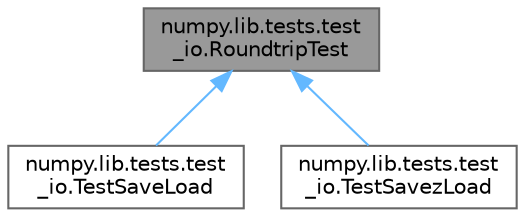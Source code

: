digraph "numpy.lib.tests.test_io.RoundtripTest"
{
 // LATEX_PDF_SIZE
  bgcolor="transparent";
  edge [fontname=Helvetica,fontsize=10,labelfontname=Helvetica,labelfontsize=10];
  node [fontname=Helvetica,fontsize=10,shape=box,height=0.2,width=0.4];
  Node1 [id="Node000001",label="numpy.lib.tests.test\l_io.RoundtripTest",height=0.2,width=0.4,color="gray40", fillcolor="grey60", style="filled", fontcolor="black",tooltip=" "];
  Node1 -> Node2 [id="edge3_Node000001_Node000002",dir="back",color="steelblue1",style="solid",tooltip=" "];
  Node2 [id="Node000002",label="numpy.lib.tests.test\l_io.TestSaveLoad",height=0.2,width=0.4,color="gray40", fillcolor="white", style="filled",URL="$classnumpy_1_1lib_1_1tests_1_1test__io_1_1TestSaveLoad.html",tooltip=" "];
  Node1 -> Node3 [id="edge4_Node000001_Node000003",dir="back",color="steelblue1",style="solid",tooltip=" "];
  Node3 [id="Node000003",label="numpy.lib.tests.test\l_io.TestSavezLoad",height=0.2,width=0.4,color="gray40", fillcolor="white", style="filled",URL="$classnumpy_1_1lib_1_1tests_1_1test__io_1_1TestSavezLoad.html",tooltip=" "];
}
